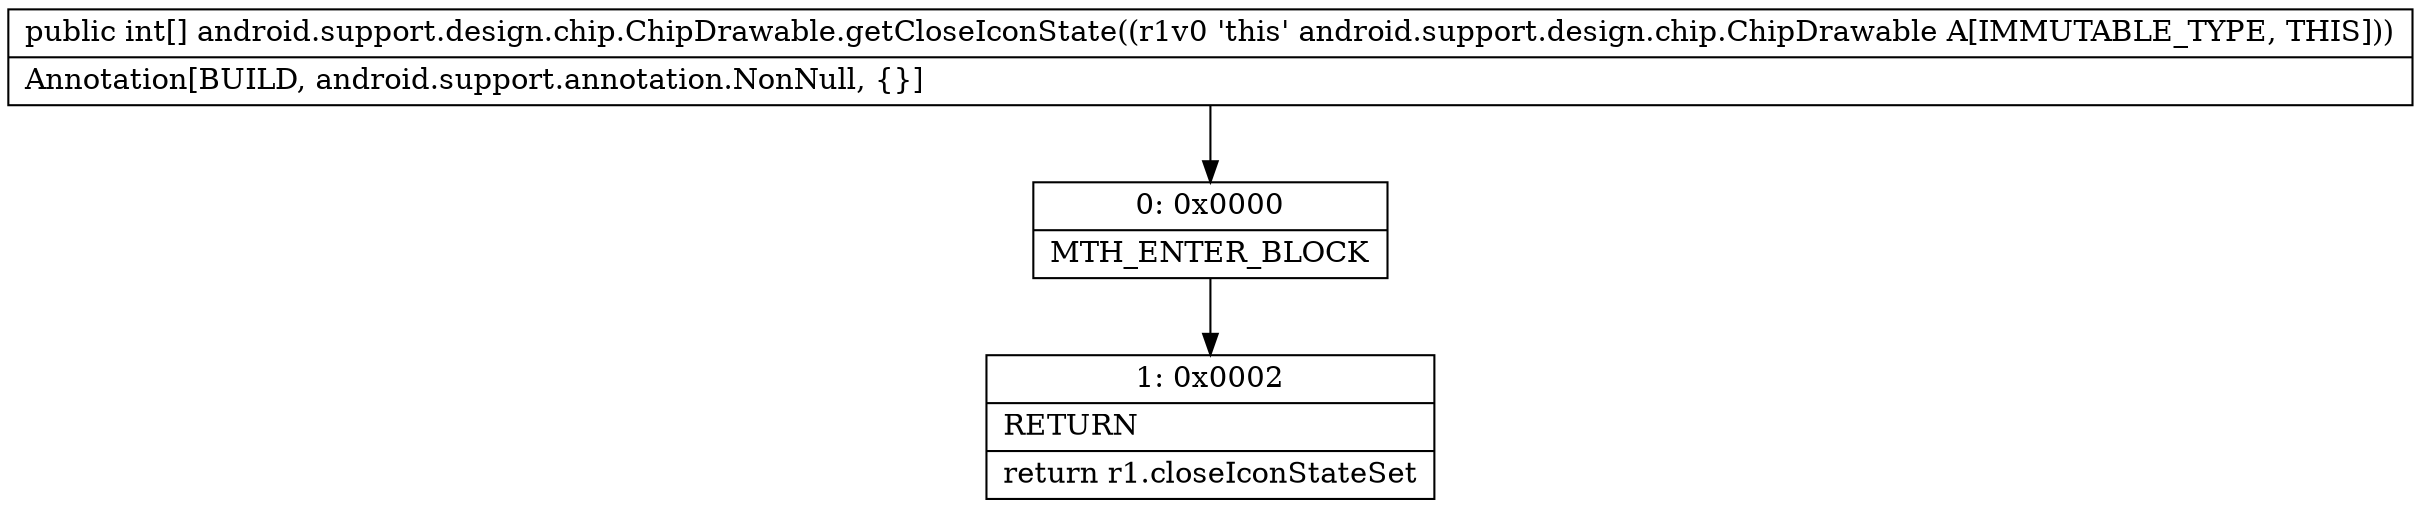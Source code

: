 digraph "CFG forandroid.support.design.chip.ChipDrawable.getCloseIconState()[I" {
Node_0 [shape=record,label="{0\:\ 0x0000|MTH_ENTER_BLOCK\l}"];
Node_1 [shape=record,label="{1\:\ 0x0002|RETURN\l|return r1.closeIconStateSet\l}"];
MethodNode[shape=record,label="{public int[] android.support.design.chip.ChipDrawable.getCloseIconState((r1v0 'this' android.support.design.chip.ChipDrawable A[IMMUTABLE_TYPE, THIS]))  | Annotation[BUILD, android.support.annotation.NonNull, \{\}]\l}"];
MethodNode -> Node_0;
Node_0 -> Node_1;
}

